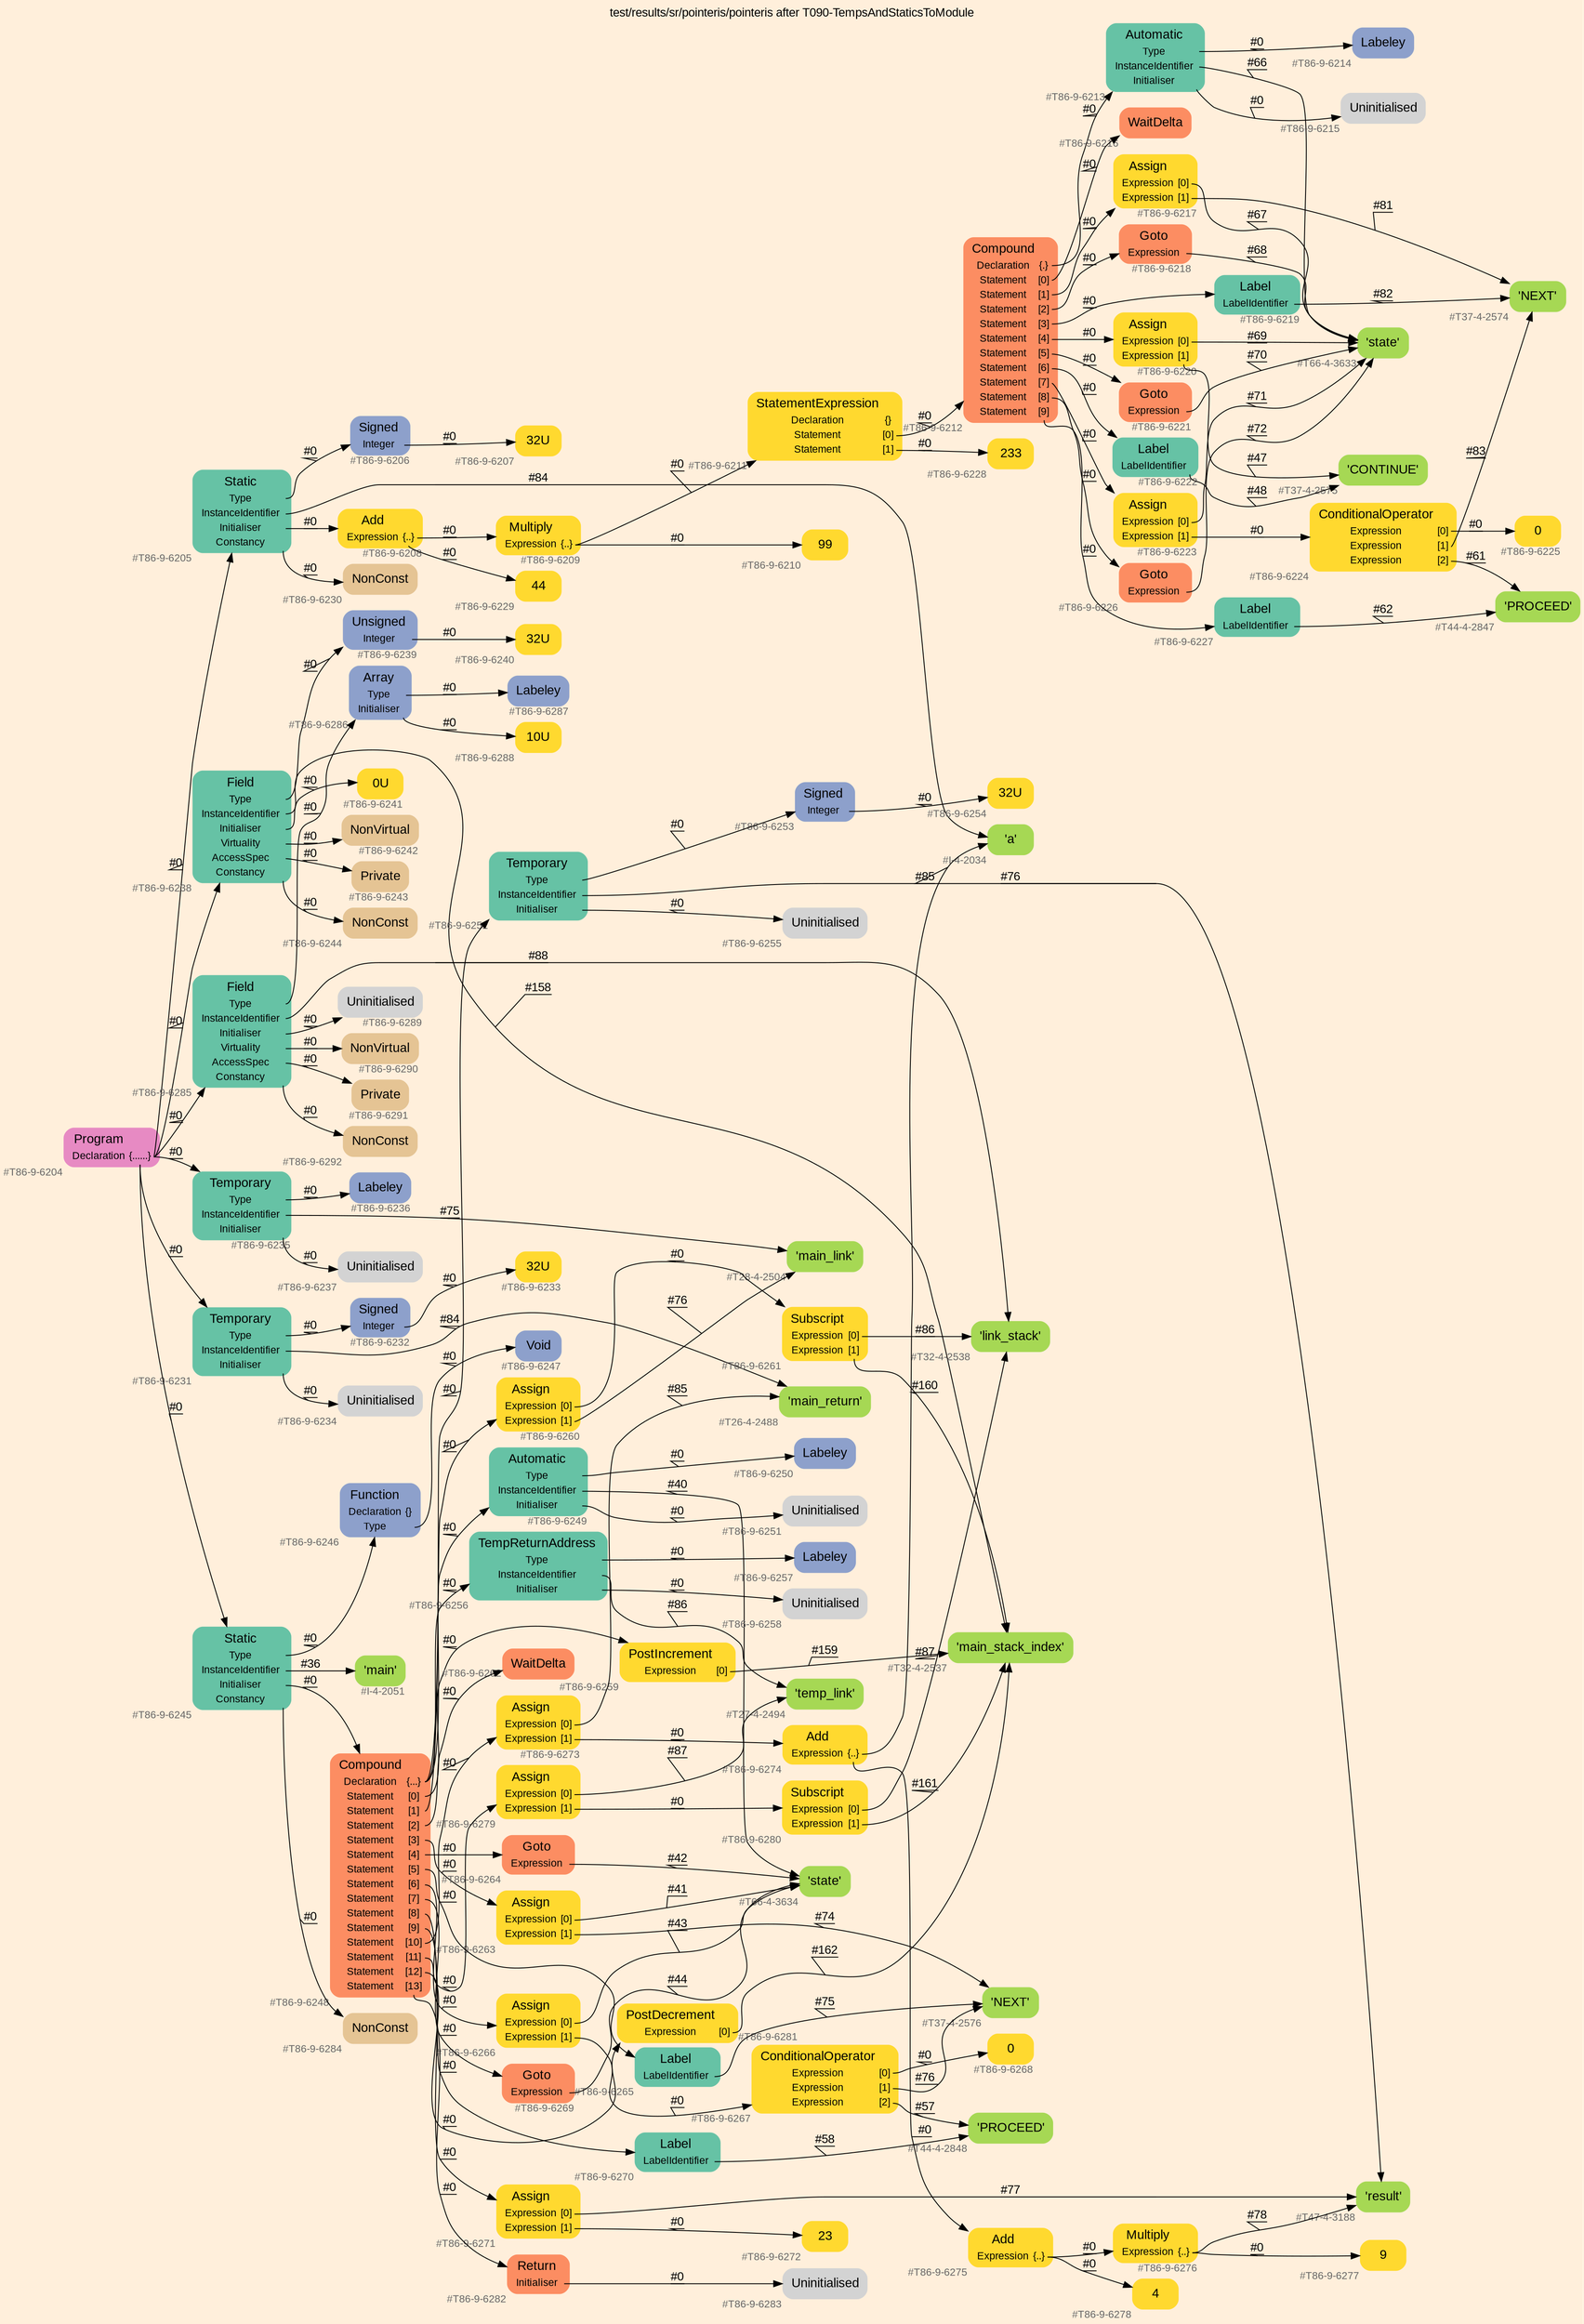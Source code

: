 digraph "test/results/sr/pointeris/pointeris after T090-TempsAndStaticsToModule" {
label = "test/results/sr/pointeris/pointeris after T090-TempsAndStaticsToModule"
labelloc = t
graph [
    rankdir = "LR"
    ranksep = 0.3
    bgcolor = antiquewhite1
    color = black
    fontcolor = black
    fontname = "Arial"
];
node [
    fontname = "Arial"
];
edge [
    fontname = "Arial"
];

// -------------------- node figure --------------------
// -------- block #T86-9-6204 ----------
"#T86-9-6204" [
    fillcolor = "/set28/4"
    xlabel = "#T86-9-6204"
    fontsize = "12"
    fontcolor = grey40
    shape = "plaintext"
    label = <<TABLE BORDER="0" CELLBORDER="0" CELLSPACING="0">
     <TR><TD><FONT COLOR="black" POINT-SIZE="15">Program</FONT></TD></TR>
     <TR><TD><FONT COLOR="black" POINT-SIZE="12">Declaration</FONT></TD><TD PORT="port0"><FONT COLOR="black" POINT-SIZE="12">{......}</FONT></TD></TR>
    </TABLE>>
    style = "rounded,filled"
];

// -------- block #T86-9-6205 ----------
"#T86-9-6205" [
    fillcolor = "/set28/1"
    xlabel = "#T86-9-6205"
    fontsize = "12"
    fontcolor = grey40
    shape = "plaintext"
    label = <<TABLE BORDER="0" CELLBORDER="0" CELLSPACING="0">
     <TR><TD><FONT COLOR="black" POINT-SIZE="15">Static</FONT></TD></TR>
     <TR><TD><FONT COLOR="black" POINT-SIZE="12">Type</FONT></TD><TD PORT="port0"></TD></TR>
     <TR><TD><FONT COLOR="black" POINT-SIZE="12">InstanceIdentifier</FONT></TD><TD PORT="port1"></TD></TR>
     <TR><TD><FONT COLOR="black" POINT-SIZE="12">Initialiser</FONT></TD><TD PORT="port2"></TD></TR>
     <TR><TD><FONT COLOR="black" POINT-SIZE="12">Constancy</FONT></TD><TD PORT="port3"></TD></TR>
    </TABLE>>
    style = "rounded,filled"
];

// -------- block #T86-9-6206 ----------
"#T86-9-6206" [
    fillcolor = "/set28/3"
    xlabel = "#T86-9-6206"
    fontsize = "12"
    fontcolor = grey40
    shape = "plaintext"
    label = <<TABLE BORDER="0" CELLBORDER="0" CELLSPACING="0">
     <TR><TD><FONT COLOR="black" POINT-SIZE="15">Signed</FONT></TD></TR>
     <TR><TD><FONT COLOR="black" POINT-SIZE="12">Integer</FONT></TD><TD PORT="port0"></TD></TR>
    </TABLE>>
    style = "rounded,filled"
];

// -------- block #T86-9-6207 ----------
"#T86-9-6207" [
    fillcolor = "/set28/6"
    xlabel = "#T86-9-6207"
    fontsize = "12"
    fontcolor = grey40
    shape = "plaintext"
    label = <<TABLE BORDER="0" CELLBORDER="0" CELLSPACING="0">
     <TR><TD><FONT COLOR="black" POINT-SIZE="15">32U</FONT></TD></TR>
    </TABLE>>
    style = "rounded,filled"
];

// -------- block #I-4-2034 ----------
"#I-4-2034" [
    fillcolor = "/set28/5"
    xlabel = "#I-4-2034"
    fontsize = "12"
    fontcolor = grey40
    shape = "plaintext"
    label = <<TABLE BORDER="0" CELLBORDER="0" CELLSPACING="0">
     <TR><TD><FONT COLOR="black" POINT-SIZE="15">'a'</FONT></TD></TR>
    </TABLE>>
    style = "rounded,filled"
];

// -------- block #T86-9-6208 ----------
"#T86-9-6208" [
    fillcolor = "/set28/6"
    xlabel = "#T86-9-6208"
    fontsize = "12"
    fontcolor = grey40
    shape = "plaintext"
    label = <<TABLE BORDER="0" CELLBORDER="0" CELLSPACING="0">
     <TR><TD><FONT COLOR="black" POINT-SIZE="15">Add</FONT></TD></TR>
     <TR><TD><FONT COLOR="black" POINT-SIZE="12">Expression</FONT></TD><TD PORT="port0"><FONT COLOR="black" POINT-SIZE="12">{..}</FONT></TD></TR>
    </TABLE>>
    style = "rounded,filled"
];

// -------- block #T86-9-6209 ----------
"#T86-9-6209" [
    fillcolor = "/set28/6"
    xlabel = "#T86-9-6209"
    fontsize = "12"
    fontcolor = grey40
    shape = "plaintext"
    label = <<TABLE BORDER="0" CELLBORDER="0" CELLSPACING="0">
     <TR><TD><FONT COLOR="black" POINT-SIZE="15">Multiply</FONT></TD></TR>
     <TR><TD><FONT COLOR="black" POINT-SIZE="12">Expression</FONT></TD><TD PORT="port0"><FONT COLOR="black" POINT-SIZE="12">{..}</FONT></TD></TR>
    </TABLE>>
    style = "rounded,filled"
];

// -------- block #T86-9-6210 ----------
"#T86-9-6210" [
    fillcolor = "/set28/6"
    xlabel = "#T86-9-6210"
    fontsize = "12"
    fontcolor = grey40
    shape = "plaintext"
    label = <<TABLE BORDER="0" CELLBORDER="0" CELLSPACING="0">
     <TR><TD><FONT COLOR="black" POINT-SIZE="15">99</FONT></TD></TR>
    </TABLE>>
    style = "rounded,filled"
];

// -------- block #T86-9-6211 ----------
"#T86-9-6211" [
    fillcolor = "/set28/6"
    xlabel = "#T86-9-6211"
    fontsize = "12"
    fontcolor = grey40
    shape = "plaintext"
    label = <<TABLE BORDER="0" CELLBORDER="0" CELLSPACING="0">
     <TR><TD><FONT COLOR="black" POINT-SIZE="15">StatementExpression</FONT></TD></TR>
     <TR><TD><FONT COLOR="black" POINT-SIZE="12">Declaration</FONT></TD><TD PORT="port0"><FONT COLOR="black" POINT-SIZE="12">{}</FONT></TD></TR>
     <TR><TD><FONT COLOR="black" POINT-SIZE="12">Statement</FONT></TD><TD PORT="port1"><FONT COLOR="black" POINT-SIZE="12">[0]</FONT></TD></TR>
     <TR><TD><FONT COLOR="black" POINT-SIZE="12">Statement</FONT></TD><TD PORT="port2"><FONT COLOR="black" POINT-SIZE="12">[1]</FONT></TD></TR>
    </TABLE>>
    style = "rounded,filled"
];

// -------- block #T86-9-6212 ----------
"#T86-9-6212" [
    fillcolor = "/set28/2"
    xlabel = "#T86-9-6212"
    fontsize = "12"
    fontcolor = grey40
    shape = "plaintext"
    label = <<TABLE BORDER="0" CELLBORDER="0" CELLSPACING="0">
     <TR><TD><FONT COLOR="black" POINT-SIZE="15">Compound</FONT></TD></TR>
     <TR><TD><FONT COLOR="black" POINT-SIZE="12">Declaration</FONT></TD><TD PORT="port0"><FONT COLOR="black" POINT-SIZE="12">{.}</FONT></TD></TR>
     <TR><TD><FONT COLOR="black" POINT-SIZE="12">Statement</FONT></TD><TD PORT="port1"><FONT COLOR="black" POINT-SIZE="12">[0]</FONT></TD></TR>
     <TR><TD><FONT COLOR="black" POINT-SIZE="12">Statement</FONT></TD><TD PORT="port2"><FONT COLOR="black" POINT-SIZE="12">[1]</FONT></TD></TR>
     <TR><TD><FONT COLOR="black" POINT-SIZE="12">Statement</FONT></TD><TD PORT="port3"><FONT COLOR="black" POINT-SIZE="12">[2]</FONT></TD></TR>
     <TR><TD><FONT COLOR="black" POINT-SIZE="12">Statement</FONT></TD><TD PORT="port4"><FONT COLOR="black" POINT-SIZE="12">[3]</FONT></TD></TR>
     <TR><TD><FONT COLOR="black" POINT-SIZE="12">Statement</FONT></TD><TD PORT="port5"><FONT COLOR="black" POINT-SIZE="12">[4]</FONT></TD></TR>
     <TR><TD><FONT COLOR="black" POINT-SIZE="12">Statement</FONT></TD><TD PORT="port6"><FONT COLOR="black" POINT-SIZE="12">[5]</FONT></TD></TR>
     <TR><TD><FONT COLOR="black" POINT-SIZE="12">Statement</FONT></TD><TD PORT="port7"><FONT COLOR="black" POINT-SIZE="12">[6]</FONT></TD></TR>
     <TR><TD><FONT COLOR="black" POINT-SIZE="12">Statement</FONT></TD><TD PORT="port8"><FONT COLOR="black" POINT-SIZE="12">[7]</FONT></TD></TR>
     <TR><TD><FONT COLOR="black" POINT-SIZE="12">Statement</FONT></TD><TD PORT="port9"><FONT COLOR="black" POINT-SIZE="12">[8]</FONT></TD></TR>
     <TR><TD><FONT COLOR="black" POINT-SIZE="12">Statement</FONT></TD><TD PORT="port10"><FONT COLOR="black" POINT-SIZE="12">[9]</FONT></TD></TR>
    </TABLE>>
    style = "rounded,filled"
];

// -------- block #T86-9-6213 ----------
"#T86-9-6213" [
    fillcolor = "/set28/1"
    xlabel = "#T86-9-6213"
    fontsize = "12"
    fontcolor = grey40
    shape = "plaintext"
    label = <<TABLE BORDER="0" CELLBORDER="0" CELLSPACING="0">
     <TR><TD><FONT COLOR="black" POINT-SIZE="15">Automatic</FONT></TD></TR>
     <TR><TD><FONT COLOR="black" POINT-SIZE="12">Type</FONT></TD><TD PORT="port0"></TD></TR>
     <TR><TD><FONT COLOR="black" POINT-SIZE="12">InstanceIdentifier</FONT></TD><TD PORT="port1"></TD></TR>
     <TR><TD><FONT COLOR="black" POINT-SIZE="12">Initialiser</FONT></TD><TD PORT="port2"></TD></TR>
    </TABLE>>
    style = "rounded,filled"
];

// -------- block #T86-9-6214 ----------
"#T86-9-6214" [
    fillcolor = "/set28/3"
    xlabel = "#T86-9-6214"
    fontsize = "12"
    fontcolor = grey40
    shape = "plaintext"
    label = <<TABLE BORDER="0" CELLBORDER="0" CELLSPACING="0">
     <TR><TD><FONT COLOR="black" POINT-SIZE="15">Labeley</FONT></TD></TR>
    </TABLE>>
    style = "rounded,filled"
];

// -------- block #T66-4-3633 ----------
"#T66-4-3633" [
    fillcolor = "/set28/5"
    xlabel = "#T66-4-3633"
    fontsize = "12"
    fontcolor = grey40
    shape = "plaintext"
    label = <<TABLE BORDER="0" CELLBORDER="0" CELLSPACING="0">
     <TR><TD><FONT COLOR="black" POINT-SIZE="15">'state'</FONT></TD></TR>
    </TABLE>>
    style = "rounded,filled"
];

// -------- block #T86-9-6215 ----------
"#T86-9-6215" [
    xlabel = "#T86-9-6215"
    fontsize = "12"
    fontcolor = grey40
    shape = "plaintext"
    label = <<TABLE BORDER="0" CELLBORDER="0" CELLSPACING="0">
     <TR><TD><FONT COLOR="black" POINT-SIZE="15">Uninitialised</FONT></TD></TR>
    </TABLE>>
    style = "rounded,filled"
];

// -------- block #T86-9-6216 ----------
"#T86-9-6216" [
    fillcolor = "/set28/2"
    xlabel = "#T86-9-6216"
    fontsize = "12"
    fontcolor = grey40
    shape = "plaintext"
    label = <<TABLE BORDER="0" CELLBORDER="0" CELLSPACING="0">
     <TR><TD><FONT COLOR="black" POINT-SIZE="15">WaitDelta</FONT></TD></TR>
    </TABLE>>
    style = "rounded,filled"
];

// -------- block #T86-9-6217 ----------
"#T86-9-6217" [
    fillcolor = "/set28/6"
    xlabel = "#T86-9-6217"
    fontsize = "12"
    fontcolor = grey40
    shape = "plaintext"
    label = <<TABLE BORDER="0" CELLBORDER="0" CELLSPACING="0">
     <TR><TD><FONT COLOR="black" POINT-SIZE="15">Assign</FONT></TD></TR>
     <TR><TD><FONT COLOR="black" POINT-SIZE="12">Expression</FONT></TD><TD PORT="port0"><FONT COLOR="black" POINT-SIZE="12">[0]</FONT></TD></TR>
     <TR><TD><FONT COLOR="black" POINT-SIZE="12">Expression</FONT></TD><TD PORT="port1"><FONT COLOR="black" POINT-SIZE="12">[1]</FONT></TD></TR>
    </TABLE>>
    style = "rounded,filled"
];

// -------- block #T37-4-2574 ----------
"#T37-4-2574" [
    fillcolor = "/set28/5"
    xlabel = "#T37-4-2574"
    fontsize = "12"
    fontcolor = grey40
    shape = "plaintext"
    label = <<TABLE BORDER="0" CELLBORDER="0" CELLSPACING="0">
     <TR><TD><FONT COLOR="black" POINT-SIZE="15">'NEXT'</FONT></TD></TR>
    </TABLE>>
    style = "rounded,filled"
];

// -------- block #T86-9-6218 ----------
"#T86-9-6218" [
    fillcolor = "/set28/2"
    xlabel = "#T86-9-6218"
    fontsize = "12"
    fontcolor = grey40
    shape = "plaintext"
    label = <<TABLE BORDER="0" CELLBORDER="0" CELLSPACING="0">
     <TR><TD><FONT COLOR="black" POINT-SIZE="15">Goto</FONT></TD></TR>
     <TR><TD><FONT COLOR="black" POINT-SIZE="12">Expression</FONT></TD><TD PORT="port0"></TD></TR>
    </TABLE>>
    style = "rounded,filled"
];

// -------- block #T86-9-6219 ----------
"#T86-9-6219" [
    fillcolor = "/set28/1"
    xlabel = "#T86-9-6219"
    fontsize = "12"
    fontcolor = grey40
    shape = "plaintext"
    label = <<TABLE BORDER="0" CELLBORDER="0" CELLSPACING="0">
     <TR><TD><FONT COLOR="black" POINT-SIZE="15">Label</FONT></TD></TR>
     <TR><TD><FONT COLOR="black" POINT-SIZE="12">LabelIdentifier</FONT></TD><TD PORT="port0"></TD></TR>
    </TABLE>>
    style = "rounded,filled"
];

// -------- block #T86-9-6220 ----------
"#T86-9-6220" [
    fillcolor = "/set28/6"
    xlabel = "#T86-9-6220"
    fontsize = "12"
    fontcolor = grey40
    shape = "plaintext"
    label = <<TABLE BORDER="0" CELLBORDER="0" CELLSPACING="0">
     <TR><TD><FONT COLOR="black" POINT-SIZE="15">Assign</FONT></TD></TR>
     <TR><TD><FONT COLOR="black" POINT-SIZE="12">Expression</FONT></TD><TD PORT="port0"><FONT COLOR="black" POINT-SIZE="12">[0]</FONT></TD></TR>
     <TR><TD><FONT COLOR="black" POINT-SIZE="12">Expression</FONT></TD><TD PORT="port1"><FONT COLOR="black" POINT-SIZE="12">[1]</FONT></TD></TR>
    </TABLE>>
    style = "rounded,filled"
];

// -------- block #T37-4-2575 ----------
"#T37-4-2575" [
    fillcolor = "/set28/5"
    xlabel = "#T37-4-2575"
    fontsize = "12"
    fontcolor = grey40
    shape = "plaintext"
    label = <<TABLE BORDER="0" CELLBORDER="0" CELLSPACING="0">
     <TR><TD><FONT COLOR="black" POINT-SIZE="15">'CONTINUE'</FONT></TD></TR>
    </TABLE>>
    style = "rounded,filled"
];

// -------- block #T86-9-6221 ----------
"#T86-9-6221" [
    fillcolor = "/set28/2"
    xlabel = "#T86-9-6221"
    fontsize = "12"
    fontcolor = grey40
    shape = "plaintext"
    label = <<TABLE BORDER="0" CELLBORDER="0" CELLSPACING="0">
     <TR><TD><FONT COLOR="black" POINT-SIZE="15">Goto</FONT></TD></TR>
     <TR><TD><FONT COLOR="black" POINT-SIZE="12">Expression</FONT></TD><TD PORT="port0"></TD></TR>
    </TABLE>>
    style = "rounded,filled"
];

// -------- block #T86-9-6222 ----------
"#T86-9-6222" [
    fillcolor = "/set28/1"
    xlabel = "#T86-9-6222"
    fontsize = "12"
    fontcolor = grey40
    shape = "plaintext"
    label = <<TABLE BORDER="0" CELLBORDER="0" CELLSPACING="0">
     <TR><TD><FONT COLOR="black" POINT-SIZE="15">Label</FONT></TD></TR>
     <TR><TD><FONT COLOR="black" POINT-SIZE="12">LabelIdentifier</FONT></TD><TD PORT="port0"></TD></TR>
    </TABLE>>
    style = "rounded,filled"
];

// -------- block #T86-9-6223 ----------
"#T86-9-6223" [
    fillcolor = "/set28/6"
    xlabel = "#T86-9-6223"
    fontsize = "12"
    fontcolor = grey40
    shape = "plaintext"
    label = <<TABLE BORDER="0" CELLBORDER="0" CELLSPACING="0">
     <TR><TD><FONT COLOR="black" POINT-SIZE="15">Assign</FONT></TD></TR>
     <TR><TD><FONT COLOR="black" POINT-SIZE="12">Expression</FONT></TD><TD PORT="port0"><FONT COLOR="black" POINT-SIZE="12">[0]</FONT></TD></TR>
     <TR><TD><FONT COLOR="black" POINT-SIZE="12">Expression</FONT></TD><TD PORT="port1"><FONT COLOR="black" POINT-SIZE="12">[1]</FONT></TD></TR>
    </TABLE>>
    style = "rounded,filled"
];

// -------- block #T86-9-6224 ----------
"#T86-9-6224" [
    fillcolor = "/set28/6"
    xlabel = "#T86-9-6224"
    fontsize = "12"
    fontcolor = grey40
    shape = "plaintext"
    label = <<TABLE BORDER="0" CELLBORDER="0" CELLSPACING="0">
     <TR><TD><FONT COLOR="black" POINT-SIZE="15">ConditionalOperator</FONT></TD></TR>
     <TR><TD><FONT COLOR="black" POINT-SIZE="12">Expression</FONT></TD><TD PORT="port0"><FONT COLOR="black" POINT-SIZE="12">[0]</FONT></TD></TR>
     <TR><TD><FONT COLOR="black" POINT-SIZE="12">Expression</FONT></TD><TD PORT="port1"><FONT COLOR="black" POINT-SIZE="12">[1]</FONT></TD></TR>
     <TR><TD><FONT COLOR="black" POINT-SIZE="12">Expression</FONT></TD><TD PORT="port2"><FONT COLOR="black" POINT-SIZE="12">[2]</FONT></TD></TR>
    </TABLE>>
    style = "rounded,filled"
];

// -------- block #T86-9-6225 ----------
"#T86-9-6225" [
    fillcolor = "/set28/6"
    xlabel = "#T86-9-6225"
    fontsize = "12"
    fontcolor = grey40
    shape = "plaintext"
    label = <<TABLE BORDER="0" CELLBORDER="0" CELLSPACING="0">
     <TR><TD><FONT COLOR="black" POINT-SIZE="15">0</FONT></TD></TR>
    </TABLE>>
    style = "rounded,filled"
];

// -------- block #T44-4-2847 ----------
"#T44-4-2847" [
    fillcolor = "/set28/5"
    xlabel = "#T44-4-2847"
    fontsize = "12"
    fontcolor = grey40
    shape = "plaintext"
    label = <<TABLE BORDER="0" CELLBORDER="0" CELLSPACING="0">
     <TR><TD><FONT COLOR="black" POINT-SIZE="15">'PROCEED'</FONT></TD></TR>
    </TABLE>>
    style = "rounded,filled"
];

// -------- block #T86-9-6226 ----------
"#T86-9-6226" [
    fillcolor = "/set28/2"
    xlabel = "#T86-9-6226"
    fontsize = "12"
    fontcolor = grey40
    shape = "plaintext"
    label = <<TABLE BORDER="0" CELLBORDER="0" CELLSPACING="0">
     <TR><TD><FONT COLOR="black" POINT-SIZE="15">Goto</FONT></TD></TR>
     <TR><TD><FONT COLOR="black" POINT-SIZE="12">Expression</FONT></TD><TD PORT="port0"></TD></TR>
    </TABLE>>
    style = "rounded,filled"
];

// -------- block #T86-9-6227 ----------
"#T86-9-6227" [
    fillcolor = "/set28/1"
    xlabel = "#T86-9-6227"
    fontsize = "12"
    fontcolor = grey40
    shape = "plaintext"
    label = <<TABLE BORDER="0" CELLBORDER="0" CELLSPACING="0">
     <TR><TD><FONT COLOR="black" POINT-SIZE="15">Label</FONT></TD></TR>
     <TR><TD><FONT COLOR="black" POINT-SIZE="12">LabelIdentifier</FONT></TD><TD PORT="port0"></TD></TR>
    </TABLE>>
    style = "rounded,filled"
];

// -------- block #T86-9-6228 ----------
"#T86-9-6228" [
    fillcolor = "/set28/6"
    xlabel = "#T86-9-6228"
    fontsize = "12"
    fontcolor = grey40
    shape = "plaintext"
    label = <<TABLE BORDER="0" CELLBORDER="0" CELLSPACING="0">
     <TR><TD><FONT COLOR="black" POINT-SIZE="15">233</FONT></TD></TR>
    </TABLE>>
    style = "rounded,filled"
];

// -------- block #T86-9-6229 ----------
"#T86-9-6229" [
    fillcolor = "/set28/6"
    xlabel = "#T86-9-6229"
    fontsize = "12"
    fontcolor = grey40
    shape = "plaintext"
    label = <<TABLE BORDER="0" CELLBORDER="0" CELLSPACING="0">
     <TR><TD><FONT COLOR="black" POINT-SIZE="15">44</FONT></TD></TR>
    </TABLE>>
    style = "rounded,filled"
];

// -------- block #T86-9-6230 ----------
"#T86-9-6230" [
    fillcolor = "/set28/7"
    xlabel = "#T86-9-6230"
    fontsize = "12"
    fontcolor = grey40
    shape = "plaintext"
    label = <<TABLE BORDER="0" CELLBORDER="0" CELLSPACING="0">
     <TR><TD><FONT COLOR="black" POINT-SIZE="15">NonConst</FONT></TD></TR>
    </TABLE>>
    style = "rounded,filled"
];

// -------- block #T86-9-6231 ----------
"#T86-9-6231" [
    fillcolor = "/set28/1"
    xlabel = "#T86-9-6231"
    fontsize = "12"
    fontcolor = grey40
    shape = "plaintext"
    label = <<TABLE BORDER="0" CELLBORDER="0" CELLSPACING="0">
     <TR><TD><FONT COLOR="black" POINT-SIZE="15">Temporary</FONT></TD></TR>
     <TR><TD><FONT COLOR="black" POINT-SIZE="12">Type</FONT></TD><TD PORT="port0"></TD></TR>
     <TR><TD><FONT COLOR="black" POINT-SIZE="12">InstanceIdentifier</FONT></TD><TD PORT="port1"></TD></TR>
     <TR><TD><FONT COLOR="black" POINT-SIZE="12">Initialiser</FONT></TD><TD PORT="port2"></TD></TR>
    </TABLE>>
    style = "rounded,filled"
];

// -------- block #T86-9-6232 ----------
"#T86-9-6232" [
    fillcolor = "/set28/3"
    xlabel = "#T86-9-6232"
    fontsize = "12"
    fontcolor = grey40
    shape = "plaintext"
    label = <<TABLE BORDER="0" CELLBORDER="0" CELLSPACING="0">
     <TR><TD><FONT COLOR="black" POINT-SIZE="15">Signed</FONT></TD></TR>
     <TR><TD><FONT COLOR="black" POINT-SIZE="12">Integer</FONT></TD><TD PORT="port0"></TD></TR>
    </TABLE>>
    style = "rounded,filled"
];

// -------- block #T86-9-6233 ----------
"#T86-9-6233" [
    fillcolor = "/set28/6"
    xlabel = "#T86-9-6233"
    fontsize = "12"
    fontcolor = grey40
    shape = "plaintext"
    label = <<TABLE BORDER="0" CELLBORDER="0" CELLSPACING="0">
     <TR><TD><FONT COLOR="black" POINT-SIZE="15">32U</FONT></TD></TR>
    </TABLE>>
    style = "rounded,filled"
];

// -------- block #T26-4-2488 ----------
"#T26-4-2488" [
    fillcolor = "/set28/5"
    xlabel = "#T26-4-2488"
    fontsize = "12"
    fontcolor = grey40
    shape = "plaintext"
    label = <<TABLE BORDER="0" CELLBORDER="0" CELLSPACING="0">
     <TR><TD><FONT COLOR="black" POINT-SIZE="15">'main_return'</FONT></TD></TR>
    </TABLE>>
    style = "rounded,filled"
];

// -------- block #T86-9-6234 ----------
"#T86-9-6234" [
    xlabel = "#T86-9-6234"
    fontsize = "12"
    fontcolor = grey40
    shape = "plaintext"
    label = <<TABLE BORDER="0" CELLBORDER="0" CELLSPACING="0">
     <TR><TD><FONT COLOR="black" POINT-SIZE="15">Uninitialised</FONT></TD></TR>
    </TABLE>>
    style = "rounded,filled"
];

// -------- block #T86-9-6235 ----------
"#T86-9-6235" [
    fillcolor = "/set28/1"
    xlabel = "#T86-9-6235"
    fontsize = "12"
    fontcolor = grey40
    shape = "plaintext"
    label = <<TABLE BORDER="0" CELLBORDER="0" CELLSPACING="0">
     <TR><TD><FONT COLOR="black" POINT-SIZE="15">Temporary</FONT></TD></TR>
     <TR><TD><FONT COLOR="black" POINT-SIZE="12">Type</FONT></TD><TD PORT="port0"></TD></TR>
     <TR><TD><FONT COLOR="black" POINT-SIZE="12">InstanceIdentifier</FONT></TD><TD PORT="port1"></TD></TR>
     <TR><TD><FONT COLOR="black" POINT-SIZE="12">Initialiser</FONT></TD><TD PORT="port2"></TD></TR>
    </TABLE>>
    style = "rounded,filled"
];

// -------- block #T86-9-6236 ----------
"#T86-9-6236" [
    fillcolor = "/set28/3"
    xlabel = "#T86-9-6236"
    fontsize = "12"
    fontcolor = grey40
    shape = "plaintext"
    label = <<TABLE BORDER="0" CELLBORDER="0" CELLSPACING="0">
     <TR><TD><FONT COLOR="black" POINT-SIZE="15">Labeley</FONT></TD></TR>
    </TABLE>>
    style = "rounded,filled"
];

// -------- block #T28-4-2504 ----------
"#T28-4-2504" [
    fillcolor = "/set28/5"
    xlabel = "#T28-4-2504"
    fontsize = "12"
    fontcolor = grey40
    shape = "plaintext"
    label = <<TABLE BORDER="0" CELLBORDER="0" CELLSPACING="0">
     <TR><TD><FONT COLOR="black" POINT-SIZE="15">'main_link'</FONT></TD></TR>
    </TABLE>>
    style = "rounded,filled"
];

// -------- block #T86-9-6237 ----------
"#T86-9-6237" [
    xlabel = "#T86-9-6237"
    fontsize = "12"
    fontcolor = grey40
    shape = "plaintext"
    label = <<TABLE BORDER="0" CELLBORDER="0" CELLSPACING="0">
     <TR><TD><FONT COLOR="black" POINT-SIZE="15">Uninitialised</FONT></TD></TR>
    </TABLE>>
    style = "rounded,filled"
];

// -------- block #T86-9-6238 ----------
"#T86-9-6238" [
    fillcolor = "/set28/1"
    xlabel = "#T86-9-6238"
    fontsize = "12"
    fontcolor = grey40
    shape = "plaintext"
    label = <<TABLE BORDER="0" CELLBORDER="0" CELLSPACING="0">
     <TR><TD><FONT COLOR="black" POINT-SIZE="15">Field</FONT></TD></TR>
     <TR><TD><FONT COLOR="black" POINT-SIZE="12">Type</FONT></TD><TD PORT="port0"></TD></TR>
     <TR><TD><FONT COLOR="black" POINT-SIZE="12">InstanceIdentifier</FONT></TD><TD PORT="port1"></TD></TR>
     <TR><TD><FONT COLOR="black" POINT-SIZE="12">Initialiser</FONT></TD><TD PORT="port2"></TD></TR>
     <TR><TD><FONT COLOR="black" POINT-SIZE="12">Virtuality</FONT></TD><TD PORT="port3"></TD></TR>
     <TR><TD><FONT COLOR="black" POINT-SIZE="12">AccessSpec</FONT></TD><TD PORT="port4"></TD></TR>
     <TR><TD><FONT COLOR="black" POINT-SIZE="12">Constancy</FONT></TD><TD PORT="port5"></TD></TR>
    </TABLE>>
    style = "rounded,filled"
];

// -------- block #T86-9-6239 ----------
"#T86-9-6239" [
    fillcolor = "/set28/3"
    xlabel = "#T86-9-6239"
    fontsize = "12"
    fontcolor = grey40
    shape = "plaintext"
    label = <<TABLE BORDER="0" CELLBORDER="0" CELLSPACING="0">
     <TR><TD><FONT COLOR="black" POINT-SIZE="15">Unsigned</FONT></TD></TR>
     <TR><TD><FONT COLOR="black" POINT-SIZE="12">Integer</FONT></TD><TD PORT="port0"></TD></TR>
    </TABLE>>
    style = "rounded,filled"
];

// -------- block #T86-9-6240 ----------
"#T86-9-6240" [
    fillcolor = "/set28/6"
    xlabel = "#T86-9-6240"
    fontsize = "12"
    fontcolor = grey40
    shape = "plaintext"
    label = <<TABLE BORDER="0" CELLBORDER="0" CELLSPACING="0">
     <TR><TD><FONT COLOR="black" POINT-SIZE="15">32U</FONT></TD></TR>
    </TABLE>>
    style = "rounded,filled"
];

// -------- block #T32-4-2537 ----------
"#T32-4-2537" [
    fillcolor = "/set28/5"
    xlabel = "#T32-4-2537"
    fontsize = "12"
    fontcolor = grey40
    shape = "plaintext"
    label = <<TABLE BORDER="0" CELLBORDER="0" CELLSPACING="0">
     <TR><TD><FONT COLOR="black" POINT-SIZE="15">'main_stack_index'</FONT></TD></TR>
    </TABLE>>
    style = "rounded,filled"
];

// -------- block #T86-9-6241 ----------
"#T86-9-6241" [
    fillcolor = "/set28/6"
    xlabel = "#T86-9-6241"
    fontsize = "12"
    fontcolor = grey40
    shape = "plaintext"
    label = <<TABLE BORDER="0" CELLBORDER="0" CELLSPACING="0">
     <TR><TD><FONT COLOR="black" POINT-SIZE="15">0U</FONT></TD></TR>
    </TABLE>>
    style = "rounded,filled"
];

// -------- block #T86-9-6242 ----------
"#T86-9-6242" [
    fillcolor = "/set28/7"
    xlabel = "#T86-9-6242"
    fontsize = "12"
    fontcolor = grey40
    shape = "plaintext"
    label = <<TABLE BORDER="0" CELLBORDER="0" CELLSPACING="0">
     <TR><TD><FONT COLOR="black" POINT-SIZE="15">NonVirtual</FONT></TD></TR>
    </TABLE>>
    style = "rounded,filled"
];

// -------- block #T86-9-6243 ----------
"#T86-9-6243" [
    fillcolor = "/set28/7"
    xlabel = "#T86-9-6243"
    fontsize = "12"
    fontcolor = grey40
    shape = "plaintext"
    label = <<TABLE BORDER="0" CELLBORDER="0" CELLSPACING="0">
     <TR><TD><FONT COLOR="black" POINT-SIZE="15">Private</FONT></TD></TR>
    </TABLE>>
    style = "rounded,filled"
];

// -------- block #T86-9-6244 ----------
"#T86-9-6244" [
    fillcolor = "/set28/7"
    xlabel = "#T86-9-6244"
    fontsize = "12"
    fontcolor = grey40
    shape = "plaintext"
    label = <<TABLE BORDER="0" CELLBORDER="0" CELLSPACING="0">
     <TR><TD><FONT COLOR="black" POINT-SIZE="15">NonConst</FONT></TD></TR>
    </TABLE>>
    style = "rounded,filled"
];

// -------- block #T86-9-6245 ----------
"#T86-9-6245" [
    fillcolor = "/set28/1"
    xlabel = "#T86-9-6245"
    fontsize = "12"
    fontcolor = grey40
    shape = "plaintext"
    label = <<TABLE BORDER="0" CELLBORDER="0" CELLSPACING="0">
     <TR><TD><FONT COLOR="black" POINT-SIZE="15">Static</FONT></TD></TR>
     <TR><TD><FONT COLOR="black" POINT-SIZE="12">Type</FONT></TD><TD PORT="port0"></TD></TR>
     <TR><TD><FONT COLOR="black" POINT-SIZE="12">InstanceIdentifier</FONT></TD><TD PORT="port1"></TD></TR>
     <TR><TD><FONT COLOR="black" POINT-SIZE="12">Initialiser</FONT></TD><TD PORT="port2"></TD></TR>
     <TR><TD><FONT COLOR="black" POINT-SIZE="12">Constancy</FONT></TD><TD PORT="port3"></TD></TR>
    </TABLE>>
    style = "rounded,filled"
];

// -------- block #T86-9-6246 ----------
"#T86-9-6246" [
    fillcolor = "/set28/3"
    xlabel = "#T86-9-6246"
    fontsize = "12"
    fontcolor = grey40
    shape = "plaintext"
    label = <<TABLE BORDER="0" CELLBORDER="0" CELLSPACING="0">
     <TR><TD><FONT COLOR="black" POINT-SIZE="15">Function</FONT></TD></TR>
     <TR><TD><FONT COLOR="black" POINT-SIZE="12">Declaration</FONT></TD><TD PORT="port0"><FONT COLOR="black" POINT-SIZE="12">{}</FONT></TD></TR>
     <TR><TD><FONT COLOR="black" POINT-SIZE="12">Type</FONT></TD><TD PORT="port1"></TD></TR>
    </TABLE>>
    style = "rounded,filled"
];

// -------- block #T86-9-6247 ----------
"#T86-9-6247" [
    fillcolor = "/set28/3"
    xlabel = "#T86-9-6247"
    fontsize = "12"
    fontcolor = grey40
    shape = "plaintext"
    label = <<TABLE BORDER="0" CELLBORDER="0" CELLSPACING="0">
     <TR><TD><FONT COLOR="black" POINT-SIZE="15">Void</FONT></TD></TR>
    </TABLE>>
    style = "rounded,filled"
];

// -------- block #I-4-2051 ----------
"#I-4-2051" [
    fillcolor = "/set28/5"
    xlabel = "#I-4-2051"
    fontsize = "12"
    fontcolor = grey40
    shape = "plaintext"
    label = <<TABLE BORDER="0" CELLBORDER="0" CELLSPACING="0">
     <TR><TD><FONT COLOR="black" POINT-SIZE="15">'main'</FONT></TD></TR>
    </TABLE>>
    style = "rounded,filled"
];

// -------- block #T86-9-6248 ----------
"#T86-9-6248" [
    fillcolor = "/set28/2"
    xlabel = "#T86-9-6248"
    fontsize = "12"
    fontcolor = grey40
    shape = "plaintext"
    label = <<TABLE BORDER="0" CELLBORDER="0" CELLSPACING="0">
     <TR><TD><FONT COLOR="black" POINT-SIZE="15">Compound</FONT></TD></TR>
     <TR><TD><FONT COLOR="black" POINT-SIZE="12">Declaration</FONT></TD><TD PORT="port0"><FONT COLOR="black" POINT-SIZE="12">{...}</FONT></TD></TR>
     <TR><TD><FONT COLOR="black" POINT-SIZE="12">Statement</FONT></TD><TD PORT="port1"><FONT COLOR="black" POINT-SIZE="12">[0]</FONT></TD></TR>
     <TR><TD><FONT COLOR="black" POINT-SIZE="12">Statement</FONT></TD><TD PORT="port2"><FONT COLOR="black" POINT-SIZE="12">[1]</FONT></TD></TR>
     <TR><TD><FONT COLOR="black" POINT-SIZE="12">Statement</FONT></TD><TD PORT="port3"><FONT COLOR="black" POINT-SIZE="12">[2]</FONT></TD></TR>
     <TR><TD><FONT COLOR="black" POINT-SIZE="12">Statement</FONT></TD><TD PORT="port4"><FONT COLOR="black" POINT-SIZE="12">[3]</FONT></TD></TR>
     <TR><TD><FONT COLOR="black" POINT-SIZE="12">Statement</FONT></TD><TD PORT="port5"><FONT COLOR="black" POINT-SIZE="12">[4]</FONT></TD></TR>
     <TR><TD><FONT COLOR="black" POINT-SIZE="12">Statement</FONT></TD><TD PORT="port6"><FONT COLOR="black" POINT-SIZE="12">[5]</FONT></TD></TR>
     <TR><TD><FONT COLOR="black" POINT-SIZE="12">Statement</FONT></TD><TD PORT="port7"><FONT COLOR="black" POINT-SIZE="12">[6]</FONT></TD></TR>
     <TR><TD><FONT COLOR="black" POINT-SIZE="12">Statement</FONT></TD><TD PORT="port8"><FONT COLOR="black" POINT-SIZE="12">[7]</FONT></TD></TR>
     <TR><TD><FONT COLOR="black" POINT-SIZE="12">Statement</FONT></TD><TD PORT="port9"><FONT COLOR="black" POINT-SIZE="12">[8]</FONT></TD></TR>
     <TR><TD><FONT COLOR="black" POINT-SIZE="12">Statement</FONT></TD><TD PORT="port10"><FONT COLOR="black" POINT-SIZE="12">[9]</FONT></TD></TR>
     <TR><TD><FONT COLOR="black" POINT-SIZE="12">Statement</FONT></TD><TD PORT="port11"><FONT COLOR="black" POINT-SIZE="12">[10]</FONT></TD></TR>
     <TR><TD><FONT COLOR="black" POINT-SIZE="12">Statement</FONT></TD><TD PORT="port12"><FONT COLOR="black" POINT-SIZE="12">[11]</FONT></TD></TR>
     <TR><TD><FONT COLOR="black" POINT-SIZE="12">Statement</FONT></TD><TD PORT="port13"><FONT COLOR="black" POINT-SIZE="12">[12]</FONT></TD></TR>
     <TR><TD><FONT COLOR="black" POINT-SIZE="12">Statement</FONT></TD><TD PORT="port14"><FONT COLOR="black" POINT-SIZE="12">[13]</FONT></TD></TR>
    </TABLE>>
    style = "rounded,filled"
];

// -------- block #T86-9-6249 ----------
"#T86-9-6249" [
    fillcolor = "/set28/1"
    xlabel = "#T86-9-6249"
    fontsize = "12"
    fontcolor = grey40
    shape = "plaintext"
    label = <<TABLE BORDER="0" CELLBORDER="0" CELLSPACING="0">
     <TR><TD><FONT COLOR="black" POINT-SIZE="15">Automatic</FONT></TD></TR>
     <TR><TD><FONT COLOR="black" POINT-SIZE="12">Type</FONT></TD><TD PORT="port0"></TD></TR>
     <TR><TD><FONT COLOR="black" POINT-SIZE="12">InstanceIdentifier</FONT></TD><TD PORT="port1"></TD></TR>
     <TR><TD><FONT COLOR="black" POINT-SIZE="12">Initialiser</FONT></TD><TD PORT="port2"></TD></TR>
    </TABLE>>
    style = "rounded,filled"
];

// -------- block #T86-9-6250 ----------
"#T86-9-6250" [
    fillcolor = "/set28/3"
    xlabel = "#T86-9-6250"
    fontsize = "12"
    fontcolor = grey40
    shape = "plaintext"
    label = <<TABLE BORDER="0" CELLBORDER="0" CELLSPACING="0">
     <TR><TD><FONT COLOR="black" POINT-SIZE="15">Labeley</FONT></TD></TR>
    </TABLE>>
    style = "rounded,filled"
];

// -------- block #T66-4-3634 ----------
"#T66-4-3634" [
    fillcolor = "/set28/5"
    xlabel = "#T66-4-3634"
    fontsize = "12"
    fontcolor = grey40
    shape = "plaintext"
    label = <<TABLE BORDER="0" CELLBORDER="0" CELLSPACING="0">
     <TR><TD><FONT COLOR="black" POINT-SIZE="15">'state'</FONT></TD></TR>
    </TABLE>>
    style = "rounded,filled"
];

// -------- block #T86-9-6251 ----------
"#T86-9-6251" [
    xlabel = "#T86-9-6251"
    fontsize = "12"
    fontcolor = grey40
    shape = "plaintext"
    label = <<TABLE BORDER="0" CELLBORDER="0" CELLSPACING="0">
     <TR><TD><FONT COLOR="black" POINT-SIZE="15">Uninitialised</FONT></TD></TR>
    </TABLE>>
    style = "rounded,filled"
];

// -------- block #T86-9-6252 ----------
"#T86-9-6252" [
    fillcolor = "/set28/1"
    xlabel = "#T86-9-6252"
    fontsize = "12"
    fontcolor = grey40
    shape = "plaintext"
    label = <<TABLE BORDER="0" CELLBORDER="0" CELLSPACING="0">
     <TR><TD><FONT COLOR="black" POINT-SIZE="15">Temporary</FONT></TD></TR>
     <TR><TD><FONT COLOR="black" POINT-SIZE="12">Type</FONT></TD><TD PORT="port0"></TD></TR>
     <TR><TD><FONT COLOR="black" POINT-SIZE="12">InstanceIdentifier</FONT></TD><TD PORT="port1"></TD></TR>
     <TR><TD><FONT COLOR="black" POINT-SIZE="12">Initialiser</FONT></TD><TD PORT="port2"></TD></TR>
    </TABLE>>
    style = "rounded,filled"
];

// -------- block #T86-9-6253 ----------
"#T86-9-6253" [
    fillcolor = "/set28/3"
    xlabel = "#T86-9-6253"
    fontsize = "12"
    fontcolor = grey40
    shape = "plaintext"
    label = <<TABLE BORDER="0" CELLBORDER="0" CELLSPACING="0">
     <TR><TD><FONT COLOR="black" POINT-SIZE="15">Signed</FONT></TD></TR>
     <TR><TD><FONT COLOR="black" POINT-SIZE="12">Integer</FONT></TD><TD PORT="port0"></TD></TR>
    </TABLE>>
    style = "rounded,filled"
];

// -------- block #T86-9-6254 ----------
"#T86-9-6254" [
    fillcolor = "/set28/6"
    xlabel = "#T86-9-6254"
    fontsize = "12"
    fontcolor = grey40
    shape = "plaintext"
    label = <<TABLE BORDER="0" CELLBORDER="0" CELLSPACING="0">
     <TR><TD><FONT COLOR="black" POINT-SIZE="15">32U</FONT></TD></TR>
    </TABLE>>
    style = "rounded,filled"
];

// -------- block #T47-4-3188 ----------
"#T47-4-3188" [
    fillcolor = "/set28/5"
    xlabel = "#T47-4-3188"
    fontsize = "12"
    fontcolor = grey40
    shape = "plaintext"
    label = <<TABLE BORDER="0" CELLBORDER="0" CELLSPACING="0">
     <TR><TD><FONT COLOR="black" POINT-SIZE="15">'result'</FONT></TD></TR>
    </TABLE>>
    style = "rounded,filled"
];

// -------- block #T86-9-6255 ----------
"#T86-9-6255" [
    xlabel = "#T86-9-6255"
    fontsize = "12"
    fontcolor = grey40
    shape = "plaintext"
    label = <<TABLE BORDER="0" CELLBORDER="0" CELLSPACING="0">
     <TR><TD><FONT COLOR="black" POINT-SIZE="15">Uninitialised</FONT></TD></TR>
    </TABLE>>
    style = "rounded,filled"
];

// -------- block #T86-9-6256 ----------
"#T86-9-6256" [
    fillcolor = "/set28/1"
    xlabel = "#T86-9-6256"
    fontsize = "12"
    fontcolor = grey40
    shape = "plaintext"
    label = <<TABLE BORDER="0" CELLBORDER="0" CELLSPACING="0">
     <TR><TD><FONT COLOR="black" POINT-SIZE="15">TempReturnAddress</FONT></TD></TR>
     <TR><TD><FONT COLOR="black" POINT-SIZE="12">Type</FONT></TD><TD PORT="port0"></TD></TR>
     <TR><TD><FONT COLOR="black" POINT-SIZE="12">InstanceIdentifier</FONT></TD><TD PORT="port1"></TD></TR>
     <TR><TD><FONT COLOR="black" POINT-SIZE="12">Initialiser</FONT></TD><TD PORT="port2"></TD></TR>
    </TABLE>>
    style = "rounded,filled"
];

// -------- block #T86-9-6257 ----------
"#T86-9-6257" [
    fillcolor = "/set28/3"
    xlabel = "#T86-9-6257"
    fontsize = "12"
    fontcolor = grey40
    shape = "plaintext"
    label = <<TABLE BORDER="0" CELLBORDER="0" CELLSPACING="0">
     <TR><TD><FONT COLOR="black" POINT-SIZE="15">Labeley</FONT></TD></TR>
    </TABLE>>
    style = "rounded,filled"
];

// -------- block #T27-4-2494 ----------
"#T27-4-2494" [
    fillcolor = "/set28/5"
    xlabel = "#T27-4-2494"
    fontsize = "12"
    fontcolor = grey40
    shape = "plaintext"
    label = <<TABLE BORDER="0" CELLBORDER="0" CELLSPACING="0">
     <TR><TD><FONT COLOR="black" POINT-SIZE="15">'temp_link'</FONT></TD></TR>
    </TABLE>>
    style = "rounded,filled"
];

// -------- block #T86-9-6258 ----------
"#T86-9-6258" [
    xlabel = "#T86-9-6258"
    fontsize = "12"
    fontcolor = grey40
    shape = "plaintext"
    label = <<TABLE BORDER="0" CELLBORDER="0" CELLSPACING="0">
     <TR><TD><FONT COLOR="black" POINT-SIZE="15">Uninitialised</FONT></TD></TR>
    </TABLE>>
    style = "rounded,filled"
];

// -------- block #T86-9-6259 ----------
"#T86-9-6259" [
    fillcolor = "/set28/6"
    xlabel = "#T86-9-6259"
    fontsize = "12"
    fontcolor = grey40
    shape = "plaintext"
    label = <<TABLE BORDER="0" CELLBORDER="0" CELLSPACING="0">
     <TR><TD><FONT COLOR="black" POINT-SIZE="15">PostIncrement</FONT></TD></TR>
     <TR><TD><FONT COLOR="black" POINT-SIZE="12">Expression</FONT></TD><TD PORT="port0"><FONT COLOR="black" POINT-SIZE="12">[0]</FONT></TD></TR>
    </TABLE>>
    style = "rounded,filled"
];

// -------- block #T86-9-6260 ----------
"#T86-9-6260" [
    fillcolor = "/set28/6"
    xlabel = "#T86-9-6260"
    fontsize = "12"
    fontcolor = grey40
    shape = "plaintext"
    label = <<TABLE BORDER="0" CELLBORDER="0" CELLSPACING="0">
     <TR><TD><FONT COLOR="black" POINT-SIZE="15">Assign</FONT></TD></TR>
     <TR><TD><FONT COLOR="black" POINT-SIZE="12">Expression</FONT></TD><TD PORT="port0"><FONT COLOR="black" POINT-SIZE="12">[0]</FONT></TD></TR>
     <TR><TD><FONT COLOR="black" POINT-SIZE="12">Expression</FONT></TD><TD PORT="port1"><FONT COLOR="black" POINT-SIZE="12">[1]</FONT></TD></TR>
    </TABLE>>
    style = "rounded,filled"
];

// -------- block #T86-9-6261 ----------
"#T86-9-6261" [
    fillcolor = "/set28/6"
    xlabel = "#T86-9-6261"
    fontsize = "12"
    fontcolor = grey40
    shape = "plaintext"
    label = <<TABLE BORDER="0" CELLBORDER="0" CELLSPACING="0">
     <TR><TD><FONT COLOR="black" POINT-SIZE="15">Subscript</FONT></TD></TR>
     <TR><TD><FONT COLOR="black" POINT-SIZE="12">Expression</FONT></TD><TD PORT="port0"><FONT COLOR="black" POINT-SIZE="12">[0]</FONT></TD></TR>
     <TR><TD><FONT COLOR="black" POINT-SIZE="12">Expression</FONT></TD><TD PORT="port1"><FONT COLOR="black" POINT-SIZE="12">[1]</FONT></TD></TR>
    </TABLE>>
    style = "rounded,filled"
];

// -------- block #T32-4-2538 ----------
"#T32-4-2538" [
    fillcolor = "/set28/5"
    xlabel = "#T32-4-2538"
    fontsize = "12"
    fontcolor = grey40
    shape = "plaintext"
    label = <<TABLE BORDER="0" CELLBORDER="0" CELLSPACING="0">
     <TR><TD><FONT COLOR="black" POINT-SIZE="15">'link_stack'</FONT></TD></TR>
    </TABLE>>
    style = "rounded,filled"
];

// -------- block #T86-9-6262 ----------
"#T86-9-6262" [
    fillcolor = "/set28/2"
    xlabel = "#T86-9-6262"
    fontsize = "12"
    fontcolor = grey40
    shape = "plaintext"
    label = <<TABLE BORDER="0" CELLBORDER="0" CELLSPACING="0">
     <TR><TD><FONT COLOR="black" POINT-SIZE="15">WaitDelta</FONT></TD></TR>
    </TABLE>>
    style = "rounded,filled"
];

// -------- block #T86-9-6263 ----------
"#T86-9-6263" [
    fillcolor = "/set28/6"
    xlabel = "#T86-9-6263"
    fontsize = "12"
    fontcolor = grey40
    shape = "plaintext"
    label = <<TABLE BORDER="0" CELLBORDER="0" CELLSPACING="0">
     <TR><TD><FONT COLOR="black" POINT-SIZE="15">Assign</FONT></TD></TR>
     <TR><TD><FONT COLOR="black" POINT-SIZE="12">Expression</FONT></TD><TD PORT="port0"><FONT COLOR="black" POINT-SIZE="12">[0]</FONT></TD></TR>
     <TR><TD><FONT COLOR="black" POINT-SIZE="12">Expression</FONT></TD><TD PORT="port1"><FONT COLOR="black" POINT-SIZE="12">[1]</FONT></TD></TR>
    </TABLE>>
    style = "rounded,filled"
];

// -------- block #T37-4-2576 ----------
"#T37-4-2576" [
    fillcolor = "/set28/5"
    xlabel = "#T37-4-2576"
    fontsize = "12"
    fontcolor = grey40
    shape = "plaintext"
    label = <<TABLE BORDER="0" CELLBORDER="0" CELLSPACING="0">
     <TR><TD><FONT COLOR="black" POINT-SIZE="15">'NEXT'</FONT></TD></TR>
    </TABLE>>
    style = "rounded,filled"
];

// -------- block #T86-9-6264 ----------
"#T86-9-6264" [
    fillcolor = "/set28/2"
    xlabel = "#T86-9-6264"
    fontsize = "12"
    fontcolor = grey40
    shape = "plaintext"
    label = <<TABLE BORDER="0" CELLBORDER="0" CELLSPACING="0">
     <TR><TD><FONT COLOR="black" POINT-SIZE="15">Goto</FONT></TD></TR>
     <TR><TD><FONT COLOR="black" POINT-SIZE="12">Expression</FONT></TD><TD PORT="port0"></TD></TR>
    </TABLE>>
    style = "rounded,filled"
];

// -------- block #T86-9-6265 ----------
"#T86-9-6265" [
    fillcolor = "/set28/1"
    xlabel = "#T86-9-6265"
    fontsize = "12"
    fontcolor = grey40
    shape = "plaintext"
    label = <<TABLE BORDER="0" CELLBORDER="0" CELLSPACING="0">
     <TR><TD><FONT COLOR="black" POINT-SIZE="15">Label</FONT></TD></TR>
     <TR><TD><FONT COLOR="black" POINT-SIZE="12">LabelIdentifier</FONT></TD><TD PORT="port0"></TD></TR>
    </TABLE>>
    style = "rounded,filled"
];

// -------- block #T86-9-6266 ----------
"#T86-9-6266" [
    fillcolor = "/set28/6"
    xlabel = "#T86-9-6266"
    fontsize = "12"
    fontcolor = grey40
    shape = "plaintext"
    label = <<TABLE BORDER="0" CELLBORDER="0" CELLSPACING="0">
     <TR><TD><FONT COLOR="black" POINT-SIZE="15">Assign</FONT></TD></TR>
     <TR><TD><FONT COLOR="black" POINT-SIZE="12">Expression</FONT></TD><TD PORT="port0"><FONT COLOR="black" POINT-SIZE="12">[0]</FONT></TD></TR>
     <TR><TD><FONT COLOR="black" POINT-SIZE="12">Expression</FONT></TD><TD PORT="port1"><FONT COLOR="black" POINT-SIZE="12">[1]</FONT></TD></TR>
    </TABLE>>
    style = "rounded,filled"
];

// -------- block #T86-9-6267 ----------
"#T86-9-6267" [
    fillcolor = "/set28/6"
    xlabel = "#T86-9-6267"
    fontsize = "12"
    fontcolor = grey40
    shape = "plaintext"
    label = <<TABLE BORDER="0" CELLBORDER="0" CELLSPACING="0">
     <TR><TD><FONT COLOR="black" POINT-SIZE="15">ConditionalOperator</FONT></TD></TR>
     <TR><TD><FONT COLOR="black" POINT-SIZE="12">Expression</FONT></TD><TD PORT="port0"><FONT COLOR="black" POINT-SIZE="12">[0]</FONT></TD></TR>
     <TR><TD><FONT COLOR="black" POINT-SIZE="12">Expression</FONT></TD><TD PORT="port1"><FONT COLOR="black" POINT-SIZE="12">[1]</FONT></TD></TR>
     <TR><TD><FONT COLOR="black" POINT-SIZE="12">Expression</FONT></TD><TD PORT="port2"><FONT COLOR="black" POINT-SIZE="12">[2]</FONT></TD></TR>
    </TABLE>>
    style = "rounded,filled"
];

// -------- block #T86-9-6268 ----------
"#T86-9-6268" [
    fillcolor = "/set28/6"
    xlabel = "#T86-9-6268"
    fontsize = "12"
    fontcolor = grey40
    shape = "plaintext"
    label = <<TABLE BORDER="0" CELLBORDER="0" CELLSPACING="0">
     <TR><TD><FONT COLOR="black" POINT-SIZE="15">0</FONT></TD></TR>
    </TABLE>>
    style = "rounded,filled"
];

// -------- block #T44-4-2848 ----------
"#T44-4-2848" [
    fillcolor = "/set28/5"
    xlabel = "#T44-4-2848"
    fontsize = "12"
    fontcolor = grey40
    shape = "plaintext"
    label = <<TABLE BORDER="0" CELLBORDER="0" CELLSPACING="0">
     <TR><TD><FONT COLOR="black" POINT-SIZE="15">'PROCEED'</FONT></TD></TR>
    </TABLE>>
    style = "rounded,filled"
];

// -------- block #T86-9-6269 ----------
"#T86-9-6269" [
    fillcolor = "/set28/2"
    xlabel = "#T86-9-6269"
    fontsize = "12"
    fontcolor = grey40
    shape = "plaintext"
    label = <<TABLE BORDER="0" CELLBORDER="0" CELLSPACING="0">
     <TR><TD><FONT COLOR="black" POINT-SIZE="15">Goto</FONT></TD></TR>
     <TR><TD><FONT COLOR="black" POINT-SIZE="12">Expression</FONT></TD><TD PORT="port0"></TD></TR>
    </TABLE>>
    style = "rounded,filled"
];

// -------- block #T86-9-6270 ----------
"#T86-9-6270" [
    fillcolor = "/set28/1"
    xlabel = "#T86-9-6270"
    fontsize = "12"
    fontcolor = grey40
    shape = "plaintext"
    label = <<TABLE BORDER="0" CELLBORDER="0" CELLSPACING="0">
     <TR><TD><FONT COLOR="black" POINT-SIZE="15">Label</FONT></TD></TR>
     <TR><TD><FONT COLOR="black" POINT-SIZE="12">LabelIdentifier</FONT></TD><TD PORT="port0"></TD></TR>
    </TABLE>>
    style = "rounded,filled"
];

// -------- block #T86-9-6271 ----------
"#T86-9-6271" [
    fillcolor = "/set28/6"
    xlabel = "#T86-9-6271"
    fontsize = "12"
    fontcolor = grey40
    shape = "plaintext"
    label = <<TABLE BORDER="0" CELLBORDER="0" CELLSPACING="0">
     <TR><TD><FONT COLOR="black" POINT-SIZE="15">Assign</FONT></TD></TR>
     <TR><TD><FONT COLOR="black" POINT-SIZE="12">Expression</FONT></TD><TD PORT="port0"><FONT COLOR="black" POINT-SIZE="12">[0]</FONT></TD></TR>
     <TR><TD><FONT COLOR="black" POINT-SIZE="12">Expression</FONT></TD><TD PORT="port1"><FONT COLOR="black" POINT-SIZE="12">[1]</FONT></TD></TR>
    </TABLE>>
    style = "rounded,filled"
];

// -------- block #T86-9-6272 ----------
"#T86-9-6272" [
    fillcolor = "/set28/6"
    xlabel = "#T86-9-6272"
    fontsize = "12"
    fontcolor = grey40
    shape = "plaintext"
    label = <<TABLE BORDER="0" CELLBORDER="0" CELLSPACING="0">
     <TR><TD><FONT COLOR="black" POINT-SIZE="15">23</FONT></TD></TR>
    </TABLE>>
    style = "rounded,filled"
];

// -------- block #T86-9-6273 ----------
"#T86-9-6273" [
    fillcolor = "/set28/6"
    xlabel = "#T86-9-6273"
    fontsize = "12"
    fontcolor = grey40
    shape = "plaintext"
    label = <<TABLE BORDER="0" CELLBORDER="0" CELLSPACING="0">
     <TR><TD><FONT COLOR="black" POINT-SIZE="15">Assign</FONT></TD></TR>
     <TR><TD><FONT COLOR="black" POINT-SIZE="12">Expression</FONT></TD><TD PORT="port0"><FONT COLOR="black" POINT-SIZE="12">[0]</FONT></TD></TR>
     <TR><TD><FONT COLOR="black" POINT-SIZE="12">Expression</FONT></TD><TD PORT="port1"><FONT COLOR="black" POINT-SIZE="12">[1]</FONT></TD></TR>
    </TABLE>>
    style = "rounded,filled"
];

// -------- block #T86-9-6274 ----------
"#T86-9-6274" [
    fillcolor = "/set28/6"
    xlabel = "#T86-9-6274"
    fontsize = "12"
    fontcolor = grey40
    shape = "plaintext"
    label = <<TABLE BORDER="0" CELLBORDER="0" CELLSPACING="0">
     <TR><TD><FONT COLOR="black" POINT-SIZE="15">Add</FONT></TD></TR>
     <TR><TD><FONT COLOR="black" POINT-SIZE="12">Expression</FONT></TD><TD PORT="port0"><FONT COLOR="black" POINT-SIZE="12">{..}</FONT></TD></TR>
    </TABLE>>
    style = "rounded,filled"
];

// -------- block #T86-9-6275 ----------
"#T86-9-6275" [
    fillcolor = "/set28/6"
    xlabel = "#T86-9-6275"
    fontsize = "12"
    fontcolor = grey40
    shape = "plaintext"
    label = <<TABLE BORDER="0" CELLBORDER="0" CELLSPACING="0">
     <TR><TD><FONT COLOR="black" POINT-SIZE="15">Add</FONT></TD></TR>
     <TR><TD><FONT COLOR="black" POINT-SIZE="12">Expression</FONT></TD><TD PORT="port0"><FONT COLOR="black" POINT-SIZE="12">{..}</FONT></TD></TR>
    </TABLE>>
    style = "rounded,filled"
];

// -------- block #T86-9-6276 ----------
"#T86-9-6276" [
    fillcolor = "/set28/6"
    xlabel = "#T86-9-6276"
    fontsize = "12"
    fontcolor = grey40
    shape = "plaintext"
    label = <<TABLE BORDER="0" CELLBORDER="0" CELLSPACING="0">
     <TR><TD><FONT COLOR="black" POINT-SIZE="15">Multiply</FONT></TD></TR>
     <TR><TD><FONT COLOR="black" POINT-SIZE="12">Expression</FONT></TD><TD PORT="port0"><FONT COLOR="black" POINT-SIZE="12">{..}</FONT></TD></TR>
    </TABLE>>
    style = "rounded,filled"
];

// -------- block #T86-9-6277 ----------
"#T86-9-6277" [
    fillcolor = "/set28/6"
    xlabel = "#T86-9-6277"
    fontsize = "12"
    fontcolor = grey40
    shape = "plaintext"
    label = <<TABLE BORDER="0" CELLBORDER="0" CELLSPACING="0">
     <TR><TD><FONT COLOR="black" POINT-SIZE="15">9</FONT></TD></TR>
    </TABLE>>
    style = "rounded,filled"
];

// -------- block #T86-9-6278 ----------
"#T86-9-6278" [
    fillcolor = "/set28/6"
    xlabel = "#T86-9-6278"
    fontsize = "12"
    fontcolor = grey40
    shape = "plaintext"
    label = <<TABLE BORDER="0" CELLBORDER="0" CELLSPACING="0">
     <TR><TD><FONT COLOR="black" POINT-SIZE="15">4</FONT></TD></TR>
    </TABLE>>
    style = "rounded,filled"
];

// -------- block #T86-9-6279 ----------
"#T86-9-6279" [
    fillcolor = "/set28/6"
    xlabel = "#T86-9-6279"
    fontsize = "12"
    fontcolor = grey40
    shape = "plaintext"
    label = <<TABLE BORDER="0" CELLBORDER="0" CELLSPACING="0">
     <TR><TD><FONT COLOR="black" POINT-SIZE="15">Assign</FONT></TD></TR>
     <TR><TD><FONT COLOR="black" POINT-SIZE="12">Expression</FONT></TD><TD PORT="port0"><FONT COLOR="black" POINT-SIZE="12">[0]</FONT></TD></TR>
     <TR><TD><FONT COLOR="black" POINT-SIZE="12">Expression</FONT></TD><TD PORT="port1"><FONT COLOR="black" POINT-SIZE="12">[1]</FONT></TD></TR>
    </TABLE>>
    style = "rounded,filled"
];

// -------- block #T86-9-6280 ----------
"#T86-9-6280" [
    fillcolor = "/set28/6"
    xlabel = "#T86-9-6280"
    fontsize = "12"
    fontcolor = grey40
    shape = "plaintext"
    label = <<TABLE BORDER="0" CELLBORDER="0" CELLSPACING="0">
     <TR><TD><FONT COLOR="black" POINT-SIZE="15">Subscript</FONT></TD></TR>
     <TR><TD><FONT COLOR="black" POINT-SIZE="12">Expression</FONT></TD><TD PORT="port0"><FONT COLOR="black" POINT-SIZE="12">[0]</FONT></TD></TR>
     <TR><TD><FONT COLOR="black" POINT-SIZE="12">Expression</FONT></TD><TD PORT="port1"><FONT COLOR="black" POINT-SIZE="12">[1]</FONT></TD></TR>
    </TABLE>>
    style = "rounded,filled"
];

// -------- block #T86-9-6281 ----------
"#T86-9-6281" [
    fillcolor = "/set28/6"
    xlabel = "#T86-9-6281"
    fontsize = "12"
    fontcolor = grey40
    shape = "plaintext"
    label = <<TABLE BORDER="0" CELLBORDER="0" CELLSPACING="0">
     <TR><TD><FONT COLOR="black" POINT-SIZE="15">PostDecrement</FONT></TD></TR>
     <TR><TD><FONT COLOR="black" POINT-SIZE="12">Expression</FONT></TD><TD PORT="port0"><FONT COLOR="black" POINT-SIZE="12">[0]</FONT></TD></TR>
    </TABLE>>
    style = "rounded,filled"
];

// -------- block #T86-9-6282 ----------
"#T86-9-6282" [
    fillcolor = "/set28/2"
    xlabel = "#T86-9-6282"
    fontsize = "12"
    fontcolor = grey40
    shape = "plaintext"
    label = <<TABLE BORDER="0" CELLBORDER="0" CELLSPACING="0">
     <TR><TD><FONT COLOR="black" POINT-SIZE="15">Return</FONT></TD></TR>
     <TR><TD><FONT COLOR="black" POINT-SIZE="12">Initialiser</FONT></TD><TD PORT="port0"></TD></TR>
    </TABLE>>
    style = "rounded,filled"
];

// -------- block #T86-9-6283 ----------
"#T86-9-6283" [
    xlabel = "#T86-9-6283"
    fontsize = "12"
    fontcolor = grey40
    shape = "plaintext"
    label = <<TABLE BORDER="0" CELLBORDER="0" CELLSPACING="0">
     <TR><TD><FONT COLOR="black" POINT-SIZE="15">Uninitialised</FONT></TD></TR>
    </TABLE>>
    style = "rounded,filled"
];

// -------- block #T86-9-6284 ----------
"#T86-9-6284" [
    fillcolor = "/set28/7"
    xlabel = "#T86-9-6284"
    fontsize = "12"
    fontcolor = grey40
    shape = "plaintext"
    label = <<TABLE BORDER="0" CELLBORDER="0" CELLSPACING="0">
     <TR><TD><FONT COLOR="black" POINT-SIZE="15">NonConst</FONT></TD></TR>
    </TABLE>>
    style = "rounded,filled"
];

// -------- block #T86-9-6285 ----------
"#T86-9-6285" [
    fillcolor = "/set28/1"
    xlabel = "#T86-9-6285"
    fontsize = "12"
    fontcolor = grey40
    shape = "plaintext"
    label = <<TABLE BORDER="0" CELLBORDER="0" CELLSPACING="0">
     <TR><TD><FONT COLOR="black" POINT-SIZE="15">Field</FONT></TD></TR>
     <TR><TD><FONT COLOR="black" POINT-SIZE="12">Type</FONT></TD><TD PORT="port0"></TD></TR>
     <TR><TD><FONT COLOR="black" POINT-SIZE="12">InstanceIdentifier</FONT></TD><TD PORT="port1"></TD></TR>
     <TR><TD><FONT COLOR="black" POINT-SIZE="12">Initialiser</FONT></TD><TD PORT="port2"></TD></TR>
     <TR><TD><FONT COLOR="black" POINT-SIZE="12">Virtuality</FONT></TD><TD PORT="port3"></TD></TR>
     <TR><TD><FONT COLOR="black" POINT-SIZE="12">AccessSpec</FONT></TD><TD PORT="port4"></TD></TR>
     <TR><TD><FONT COLOR="black" POINT-SIZE="12">Constancy</FONT></TD><TD PORT="port5"></TD></TR>
    </TABLE>>
    style = "rounded,filled"
];

// -------- block #T86-9-6286 ----------
"#T86-9-6286" [
    fillcolor = "/set28/3"
    xlabel = "#T86-9-6286"
    fontsize = "12"
    fontcolor = grey40
    shape = "plaintext"
    label = <<TABLE BORDER="0" CELLBORDER="0" CELLSPACING="0">
     <TR><TD><FONT COLOR="black" POINT-SIZE="15">Array</FONT></TD></TR>
     <TR><TD><FONT COLOR="black" POINT-SIZE="12">Type</FONT></TD><TD PORT="port0"></TD></TR>
     <TR><TD><FONT COLOR="black" POINT-SIZE="12">Initialiser</FONT></TD><TD PORT="port1"></TD></TR>
    </TABLE>>
    style = "rounded,filled"
];

// -------- block #T86-9-6287 ----------
"#T86-9-6287" [
    fillcolor = "/set28/3"
    xlabel = "#T86-9-6287"
    fontsize = "12"
    fontcolor = grey40
    shape = "plaintext"
    label = <<TABLE BORDER="0" CELLBORDER="0" CELLSPACING="0">
     <TR><TD><FONT COLOR="black" POINT-SIZE="15">Labeley</FONT></TD></TR>
    </TABLE>>
    style = "rounded,filled"
];

// -------- block #T86-9-6288 ----------
"#T86-9-6288" [
    fillcolor = "/set28/6"
    xlabel = "#T86-9-6288"
    fontsize = "12"
    fontcolor = grey40
    shape = "plaintext"
    label = <<TABLE BORDER="0" CELLBORDER="0" CELLSPACING="0">
     <TR><TD><FONT COLOR="black" POINT-SIZE="15">10U</FONT></TD></TR>
    </TABLE>>
    style = "rounded,filled"
];

// -------- block #T86-9-6289 ----------
"#T86-9-6289" [
    xlabel = "#T86-9-6289"
    fontsize = "12"
    fontcolor = grey40
    shape = "plaintext"
    label = <<TABLE BORDER="0" CELLBORDER="0" CELLSPACING="0">
     <TR><TD><FONT COLOR="black" POINT-SIZE="15">Uninitialised</FONT></TD></TR>
    </TABLE>>
    style = "rounded,filled"
];

// -------- block #T86-9-6290 ----------
"#T86-9-6290" [
    fillcolor = "/set28/7"
    xlabel = "#T86-9-6290"
    fontsize = "12"
    fontcolor = grey40
    shape = "plaintext"
    label = <<TABLE BORDER="0" CELLBORDER="0" CELLSPACING="0">
     <TR><TD><FONT COLOR="black" POINT-SIZE="15">NonVirtual</FONT></TD></TR>
    </TABLE>>
    style = "rounded,filled"
];

// -------- block #T86-9-6291 ----------
"#T86-9-6291" [
    fillcolor = "/set28/7"
    xlabel = "#T86-9-6291"
    fontsize = "12"
    fontcolor = grey40
    shape = "plaintext"
    label = <<TABLE BORDER="0" CELLBORDER="0" CELLSPACING="0">
     <TR><TD><FONT COLOR="black" POINT-SIZE="15">Private</FONT></TD></TR>
    </TABLE>>
    style = "rounded,filled"
];

// -------- block #T86-9-6292 ----------
"#T86-9-6292" [
    fillcolor = "/set28/7"
    xlabel = "#T86-9-6292"
    fontsize = "12"
    fontcolor = grey40
    shape = "plaintext"
    label = <<TABLE BORDER="0" CELLBORDER="0" CELLSPACING="0">
     <TR><TD><FONT COLOR="black" POINT-SIZE="15">NonConst</FONT></TD></TR>
    </TABLE>>
    style = "rounded,filled"
];

"#T86-9-6204":port0 -> "#T86-9-6205" [
    label = "#0"
    decorate = true
    color = black
    fontcolor = black
];

"#T86-9-6204":port0 -> "#T86-9-6231" [
    label = "#0"
    decorate = true
    color = black
    fontcolor = black
];

"#T86-9-6204":port0 -> "#T86-9-6235" [
    label = "#0"
    decorate = true
    color = black
    fontcolor = black
];

"#T86-9-6204":port0 -> "#T86-9-6238" [
    label = "#0"
    decorate = true
    color = black
    fontcolor = black
];

"#T86-9-6204":port0 -> "#T86-9-6245" [
    label = "#0"
    decorate = true
    color = black
    fontcolor = black
];

"#T86-9-6204":port0 -> "#T86-9-6285" [
    label = "#0"
    decorate = true
    color = black
    fontcolor = black
];

"#T86-9-6205":port0 -> "#T86-9-6206" [
    label = "#0"
    decorate = true
    color = black
    fontcolor = black
];

"#T86-9-6205":port1 -> "#I-4-2034" [
    label = "#84"
    decorate = true
    color = black
    fontcolor = black
];

"#T86-9-6205":port2 -> "#T86-9-6208" [
    label = "#0"
    decorate = true
    color = black
    fontcolor = black
];

"#T86-9-6205":port3 -> "#T86-9-6230" [
    label = "#0"
    decorate = true
    color = black
    fontcolor = black
];

"#T86-9-6206":port0 -> "#T86-9-6207" [
    label = "#0"
    decorate = true
    color = black
    fontcolor = black
];

"#T86-9-6208":port0 -> "#T86-9-6209" [
    label = "#0"
    decorate = true
    color = black
    fontcolor = black
];

"#T86-9-6208":port0 -> "#T86-9-6229" [
    label = "#0"
    decorate = true
    color = black
    fontcolor = black
];

"#T86-9-6209":port0 -> "#T86-9-6210" [
    label = "#0"
    decorate = true
    color = black
    fontcolor = black
];

"#T86-9-6209":port0 -> "#T86-9-6211" [
    label = "#0"
    decorate = true
    color = black
    fontcolor = black
];

"#T86-9-6211":port1 -> "#T86-9-6212" [
    label = "#0"
    decorate = true
    color = black
    fontcolor = black
];

"#T86-9-6211":port2 -> "#T86-9-6228" [
    label = "#0"
    decorate = true
    color = black
    fontcolor = black
];

"#T86-9-6212":port0 -> "#T86-9-6213" [
    label = "#0"
    decorate = true
    color = black
    fontcolor = black
];

"#T86-9-6212":port1 -> "#T86-9-6216" [
    label = "#0"
    decorate = true
    color = black
    fontcolor = black
];

"#T86-9-6212":port2 -> "#T86-9-6217" [
    label = "#0"
    decorate = true
    color = black
    fontcolor = black
];

"#T86-9-6212":port3 -> "#T86-9-6218" [
    label = "#0"
    decorate = true
    color = black
    fontcolor = black
];

"#T86-9-6212":port4 -> "#T86-9-6219" [
    label = "#0"
    decorate = true
    color = black
    fontcolor = black
];

"#T86-9-6212":port5 -> "#T86-9-6220" [
    label = "#0"
    decorate = true
    color = black
    fontcolor = black
];

"#T86-9-6212":port6 -> "#T86-9-6221" [
    label = "#0"
    decorate = true
    color = black
    fontcolor = black
];

"#T86-9-6212":port7 -> "#T86-9-6222" [
    label = "#0"
    decorate = true
    color = black
    fontcolor = black
];

"#T86-9-6212":port8 -> "#T86-9-6223" [
    label = "#0"
    decorate = true
    color = black
    fontcolor = black
];

"#T86-9-6212":port9 -> "#T86-9-6226" [
    label = "#0"
    decorate = true
    color = black
    fontcolor = black
];

"#T86-9-6212":port10 -> "#T86-9-6227" [
    label = "#0"
    decorate = true
    color = black
    fontcolor = black
];

"#T86-9-6213":port0 -> "#T86-9-6214" [
    label = "#0"
    decorate = true
    color = black
    fontcolor = black
];

"#T86-9-6213":port1 -> "#T66-4-3633" [
    label = "#66"
    decorate = true
    color = black
    fontcolor = black
];

"#T86-9-6213":port2 -> "#T86-9-6215" [
    label = "#0"
    decorate = true
    color = black
    fontcolor = black
];

"#T86-9-6217":port0 -> "#T66-4-3633" [
    label = "#67"
    decorate = true
    color = black
    fontcolor = black
];

"#T86-9-6217":port1 -> "#T37-4-2574" [
    label = "#81"
    decorate = true
    color = black
    fontcolor = black
];

"#T86-9-6218":port0 -> "#T66-4-3633" [
    label = "#68"
    decorate = true
    color = black
    fontcolor = black
];

"#T86-9-6219":port0 -> "#T37-4-2574" [
    label = "#82"
    decorate = true
    color = black
    fontcolor = black
];

"#T86-9-6220":port0 -> "#T66-4-3633" [
    label = "#69"
    decorate = true
    color = black
    fontcolor = black
];

"#T86-9-6220":port1 -> "#T37-4-2575" [
    label = "#47"
    decorate = true
    color = black
    fontcolor = black
];

"#T86-9-6221":port0 -> "#T66-4-3633" [
    label = "#70"
    decorate = true
    color = black
    fontcolor = black
];

"#T86-9-6222":port0 -> "#T37-4-2575" [
    label = "#48"
    decorate = true
    color = black
    fontcolor = black
];

"#T86-9-6223":port0 -> "#T66-4-3633" [
    label = "#71"
    decorate = true
    color = black
    fontcolor = black
];

"#T86-9-6223":port1 -> "#T86-9-6224" [
    label = "#0"
    decorate = true
    color = black
    fontcolor = black
];

"#T86-9-6224":port0 -> "#T86-9-6225" [
    label = "#0"
    decorate = true
    color = black
    fontcolor = black
];

"#T86-9-6224":port1 -> "#T37-4-2574" [
    label = "#83"
    decorate = true
    color = black
    fontcolor = black
];

"#T86-9-6224":port2 -> "#T44-4-2847" [
    label = "#61"
    decorate = true
    color = black
    fontcolor = black
];

"#T86-9-6226":port0 -> "#T66-4-3633" [
    label = "#72"
    decorate = true
    color = black
    fontcolor = black
];

"#T86-9-6227":port0 -> "#T44-4-2847" [
    label = "#62"
    decorate = true
    color = black
    fontcolor = black
];

"#T86-9-6231":port0 -> "#T86-9-6232" [
    label = "#0"
    decorate = true
    color = black
    fontcolor = black
];

"#T86-9-6231":port1 -> "#T26-4-2488" [
    label = "#84"
    decorate = true
    color = black
    fontcolor = black
];

"#T86-9-6231":port2 -> "#T86-9-6234" [
    label = "#0"
    decorate = true
    color = black
    fontcolor = black
];

"#T86-9-6232":port0 -> "#T86-9-6233" [
    label = "#0"
    decorate = true
    color = black
    fontcolor = black
];

"#T86-9-6235":port0 -> "#T86-9-6236" [
    label = "#0"
    decorate = true
    color = black
    fontcolor = black
];

"#T86-9-6235":port1 -> "#T28-4-2504" [
    label = "#75"
    decorate = true
    color = black
    fontcolor = black
];

"#T86-9-6235":port2 -> "#T86-9-6237" [
    label = "#0"
    decorate = true
    color = black
    fontcolor = black
];

"#T86-9-6238":port0 -> "#T86-9-6239" [
    label = "#0"
    decorate = true
    color = black
    fontcolor = black
];

"#T86-9-6238":port1 -> "#T32-4-2537" [
    label = "#158"
    decorate = true
    color = black
    fontcolor = black
];

"#T86-9-6238":port2 -> "#T86-9-6241" [
    label = "#0"
    decorate = true
    color = black
    fontcolor = black
];

"#T86-9-6238":port3 -> "#T86-9-6242" [
    label = "#0"
    decorate = true
    color = black
    fontcolor = black
];

"#T86-9-6238":port4 -> "#T86-9-6243" [
    label = "#0"
    decorate = true
    color = black
    fontcolor = black
];

"#T86-9-6238":port5 -> "#T86-9-6244" [
    label = "#0"
    decorate = true
    color = black
    fontcolor = black
];

"#T86-9-6239":port0 -> "#T86-9-6240" [
    label = "#0"
    decorate = true
    color = black
    fontcolor = black
];

"#T86-9-6245":port0 -> "#T86-9-6246" [
    label = "#0"
    decorate = true
    color = black
    fontcolor = black
];

"#T86-9-6245":port1 -> "#I-4-2051" [
    label = "#36"
    decorate = true
    color = black
    fontcolor = black
];

"#T86-9-6245":port2 -> "#T86-9-6248" [
    label = "#0"
    decorate = true
    color = black
    fontcolor = black
];

"#T86-9-6245":port3 -> "#T86-9-6284" [
    label = "#0"
    decorate = true
    color = black
    fontcolor = black
];

"#T86-9-6246":port1 -> "#T86-9-6247" [
    label = "#0"
    decorate = true
    color = black
    fontcolor = black
];

"#T86-9-6248":port0 -> "#T86-9-6249" [
    label = "#0"
    decorate = true
    color = black
    fontcolor = black
];

"#T86-9-6248":port0 -> "#T86-9-6252" [
    label = "#0"
    decorate = true
    color = black
    fontcolor = black
];

"#T86-9-6248":port0 -> "#T86-9-6256" [
    label = "#0"
    decorate = true
    color = black
    fontcolor = black
];

"#T86-9-6248":port1 -> "#T86-9-6259" [
    label = "#0"
    decorate = true
    color = black
    fontcolor = black
];

"#T86-9-6248":port2 -> "#T86-9-6260" [
    label = "#0"
    decorate = true
    color = black
    fontcolor = black
];

"#T86-9-6248":port3 -> "#T86-9-6262" [
    label = "#0"
    decorate = true
    color = black
    fontcolor = black
];

"#T86-9-6248":port4 -> "#T86-9-6263" [
    label = "#0"
    decorate = true
    color = black
    fontcolor = black
];

"#T86-9-6248":port5 -> "#T86-9-6264" [
    label = "#0"
    decorate = true
    color = black
    fontcolor = black
];

"#T86-9-6248":port6 -> "#T86-9-6265" [
    label = "#0"
    decorate = true
    color = black
    fontcolor = black
];

"#T86-9-6248":port7 -> "#T86-9-6266" [
    label = "#0"
    decorate = true
    color = black
    fontcolor = black
];

"#T86-9-6248":port8 -> "#T86-9-6269" [
    label = "#0"
    decorate = true
    color = black
    fontcolor = black
];

"#T86-9-6248":port9 -> "#T86-9-6270" [
    label = "#0"
    decorate = true
    color = black
    fontcolor = black
];

"#T86-9-6248":port10 -> "#T86-9-6271" [
    label = "#0"
    decorate = true
    color = black
    fontcolor = black
];

"#T86-9-6248":port11 -> "#T86-9-6273" [
    label = "#0"
    decorate = true
    color = black
    fontcolor = black
];

"#T86-9-6248":port12 -> "#T86-9-6279" [
    label = "#0"
    decorate = true
    color = black
    fontcolor = black
];

"#T86-9-6248":port13 -> "#T86-9-6281" [
    label = "#0"
    decorate = true
    color = black
    fontcolor = black
];

"#T86-9-6248":port14 -> "#T86-9-6282" [
    label = "#0"
    decorate = true
    color = black
    fontcolor = black
];

"#T86-9-6249":port0 -> "#T86-9-6250" [
    label = "#0"
    decorate = true
    color = black
    fontcolor = black
];

"#T86-9-6249":port1 -> "#T66-4-3634" [
    label = "#40"
    decorate = true
    color = black
    fontcolor = black
];

"#T86-9-6249":port2 -> "#T86-9-6251" [
    label = "#0"
    decorate = true
    color = black
    fontcolor = black
];

"#T86-9-6252":port0 -> "#T86-9-6253" [
    label = "#0"
    decorate = true
    color = black
    fontcolor = black
];

"#T86-9-6252":port1 -> "#T47-4-3188" [
    label = "#76"
    decorate = true
    color = black
    fontcolor = black
];

"#T86-9-6252":port2 -> "#T86-9-6255" [
    label = "#0"
    decorate = true
    color = black
    fontcolor = black
];

"#T86-9-6253":port0 -> "#T86-9-6254" [
    label = "#0"
    decorate = true
    color = black
    fontcolor = black
];

"#T86-9-6256":port0 -> "#T86-9-6257" [
    label = "#0"
    decorate = true
    color = black
    fontcolor = black
];

"#T86-9-6256":port1 -> "#T27-4-2494" [
    label = "#86"
    decorate = true
    color = black
    fontcolor = black
];

"#T86-9-6256":port2 -> "#T86-9-6258" [
    label = "#0"
    decorate = true
    color = black
    fontcolor = black
];

"#T86-9-6259":port0 -> "#T32-4-2537" [
    label = "#159"
    decorate = true
    color = black
    fontcolor = black
];

"#T86-9-6260":port0 -> "#T86-9-6261" [
    label = "#0"
    decorate = true
    color = black
    fontcolor = black
];

"#T86-9-6260":port1 -> "#T28-4-2504" [
    label = "#76"
    decorate = true
    color = black
    fontcolor = black
];

"#T86-9-6261":port0 -> "#T32-4-2538" [
    label = "#86"
    decorate = true
    color = black
    fontcolor = black
];

"#T86-9-6261":port1 -> "#T32-4-2537" [
    label = "#160"
    decorate = true
    color = black
    fontcolor = black
];

"#T86-9-6263":port0 -> "#T66-4-3634" [
    label = "#41"
    decorate = true
    color = black
    fontcolor = black
];

"#T86-9-6263":port1 -> "#T37-4-2576" [
    label = "#74"
    decorate = true
    color = black
    fontcolor = black
];

"#T86-9-6264":port0 -> "#T66-4-3634" [
    label = "#42"
    decorate = true
    color = black
    fontcolor = black
];

"#T86-9-6265":port0 -> "#T37-4-2576" [
    label = "#75"
    decorate = true
    color = black
    fontcolor = black
];

"#T86-9-6266":port0 -> "#T66-4-3634" [
    label = "#43"
    decorate = true
    color = black
    fontcolor = black
];

"#T86-9-6266":port1 -> "#T86-9-6267" [
    label = "#0"
    decorate = true
    color = black
    fontcolor = black
];

"#T86-9-6267":port0 -> "#T86-9-6268" [
    label = "#0"
    decorate = true
    color = black
    fontcolor = black
];

"#T86-9-6267":port1 -> "#T37-4-2576" [
    label = "#76"
    decorate = true
    color = black
    fontcolor = black
];

"#T86-9-6267":port2 -> "#T44-4-2848" [
    label = "#57"
    decorate = true
    color = black
    fontcolor = black
];

"#T86-9-6269":port0 -> "#T66-4-3634" [
    label = "#44"
    decorate = true
    color = black
    fontcolor = black
];

"#T86-9-6270":port0 -> "#T44-4-2848" [
    label = "#58"
    decorate = true
    color = black
    fontcolor = black
];

"#T86-9-6271":port0 -> "#T47-4-3188" [
    label = "#77"
    decorate = true
    color = black
    fontcolor = black
];

"#T86-9-6271":port1 -> "#T86-9-6272" [
    label = "#0"
    decorate = true
    color = black
    fontcolor = black
];

"#T86-9-6273":port0 -> "#T26-4-2488" [
    label = "#85"
    decorate = true
    color = black
    fontcolor = black
];

"#T86-9-6273":port1 -> "#T86-9-6274" [
    label = "#0"
    decorate = true
    color = black
    fontcolor = black
];

"#T86-9-6274":port0 -> "#T86-9-6275" [
    label = "#0"
    decorate = true
    color = black
    fontcolor = black
];

"#T86-9-6274":port0 -> "#I-4-2034" [
    label = "#85"
    decorate = true
    color = black
    fontcolor = black
];

"#T86-9-6275":port0 -> "#T86-9-6276" [
    label = "#0"
    decorate = true
    color = black
    fontcolor = black
];

"#T86-9-6275":port0 -> "#T86-9-6278" [
    label = "#0"
    decorate = true
    color = black
    fontcolor = black
];

"#T86-9-6276":port0 -> "#T86-9-6277" [
    label = "#0"
    decorate = true
    color = black
    fontcolor = black
];

"#T86-9-6276":port0 -> "#T47-4-3188" [
    label = "#78"
    decorate = true
    color = black
    fontcolor = black
];

"#T86-9-6279":port0 -> "#T27-4-2494" [
    label = "#87"
    decorate = true
    color = black
    fontcolor = black
];

"#T86-9-6279":port1 -> "#T86-9-6280" [
    label = "#0"
    decorate = true
    color = black
    fontcolor = black
];

"#T86-9-6280":port0 -> "#T32-4-2538" [
    label = "#87"
    decorate = true
    color = black
    fontcolor = black
];

"#T86-9-6280":port1 -> "#T32-4-2537" [
    label = "#161"
    decorate = true
    color = black
    fontcolor = black
];

"#T86-9-6281":port0 -> "#T32-4-2537" [
    label = "#162"
    decorate = true
    color = black
    fontcolor = black
];

"#T86-9-6282":port0 -> "#T86-9-6283" [
    label = "#0"
    decorate = true
    color = black
    fontcolor = black
];

"#T86-9-6285":port0 -> "#T86-9-6286" [
    label = "#0"
    decorate = true
    color = black
    fontcolor = black
];

"#T86-9-6285":port1 -> "#T32-4-2538" [
    label = "#88"
    decorate = true
    color = black
    fontcolor = black
];

"#T86-9-6285":port2 -> "#T86-9-6289" [
    label = "#0"
    decorate = true
    color = black
    fontcolor = black
];

"#T86-9-6285":port3 -> "#T86-9-6290" [
    label = "#0"
    decorate = true
    color = black
    fontcolor = black
];

"#T86-9-6285":port4 -> "#T86-9-6291" [
    label = "#0"
    decorate = true
    color = black
    fontcolor = black
];

"#T86-9-6285":port5 -> "#T86-9-6292" [
    label = "#0"
    decorate = true
    color = black
    fontcolor = black
];

"#T86-9-6286":port0 -> "#T86-9-6287" [
    label = "#0"
    decorate = true
    color = black
    fontcolor = black
];

"#T86-9-6286":port1 -> "#T86-9-6288" [
    label = "#0"
    decorate = true
    color = black
    fontcolor = black
];


}
